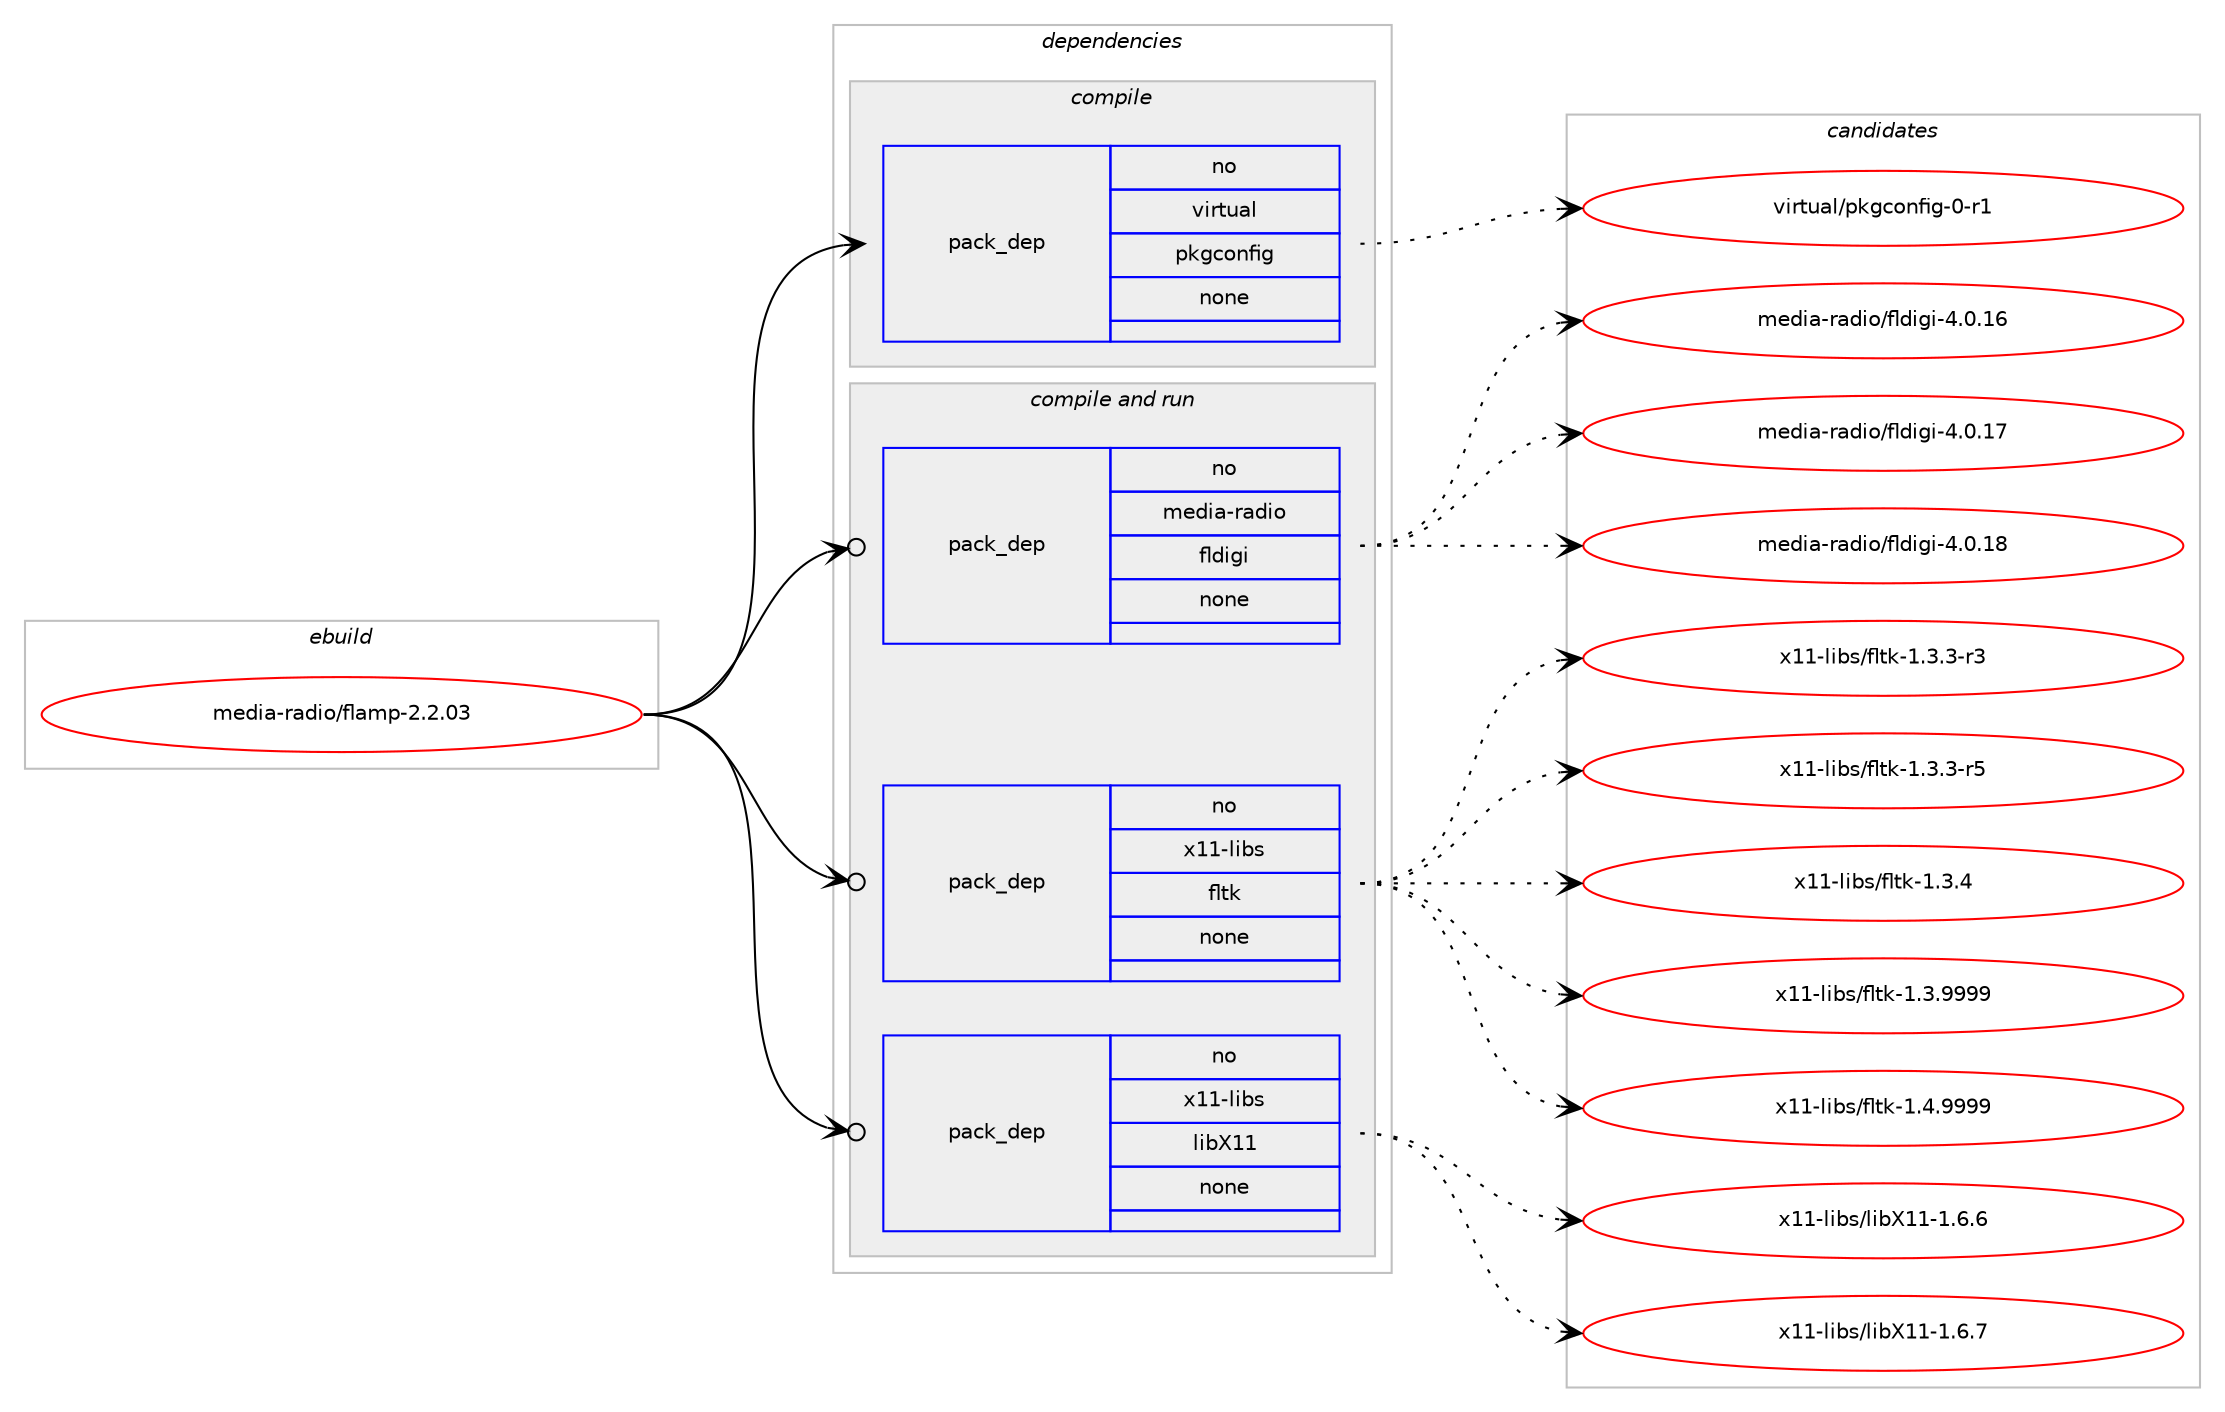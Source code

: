 digraph prolog {

# *************
# Graph options
# *************

newrank=true;
concentrate=true;
compound=true;
graph [rankdir=LR,fontname=Helvetica,fontsize=10,ranksep=1.5];#, ranksep=2.5, nodesep=0.2];
edge  [arrowhead=vee];
node  [fontname=Helvetica,fontsize=10];

# **********
# The ebuild
# **********

subgraph cluster_leftcol {
color=gray;
rank=same;
label=<<i>ebuild</i>>;
id [label="media-radio/flamp-2.2.03", color=red, width=4, href="../media-radio/flamp-2.2.03.svg"];
}

# ****************
# The dependencies
# ****************

subgraph cluster_midcol {
color=gray;
label=<<i>dependencies</i>>;
subgraph cluster_compile {
fillcolor="#eeeeee";
style=filled;
label=<<i>compile</i>>;
subgraph pack3933 {
dependency4738 [label=<<TABLE BORDER="0" CELLBORDER="1" CELLSPACING="0" CELLPADDING="4" WIDTH="220"><TR><TD ROWSPAN="6" CELLPADDING="30">pack_dep</TD></TR><TR><TD WIDTH="110">no</TD></TR><TR><TD>virtual</TD></TR><TR><TD>pkgconfig</TD></TR><TR><TD>none</TD></TR><TR><TD></TD></TR></TABLE>>, shape=none, color=blue];
}
id:e -> dependency4738:w [weight=20,style="solid",arrowhead="vee"];
}
subgraph cluster_compileandrun {
fillcolor="#eeeeee";
style=filled;
label=<<i>compile and run</i>>;
subgraph pack3934 {
dependency4739 [label=<<TABLE BORDER="0" CELLBORDER="1" CELLSPACING="0" CELLPADDING="4" WIDTH="220"><TR><TD ROWSPAN="6" CELLPADDING="30">pack_dep</TD></TR><TR><TD WIDTH="110">no</TD></TR><TR><TD>media-radio</TD></TR><TR><TD>fldigi</TD></TR><TR><TD>none</TD></TR><TR><TD></TD></TR></TABLE>>, shape=none, color=blue];
}
id:e -> dependency4739:w [weight=20,style="solid",arrowhead="odotvee"];
subgraph pack3935 {
dependency4740 [label=<<TABLE BORDER="0" CELLBORDER="1" CELLSPACING="0" CELLPADDING="4" WIDTH="220"><TR><TD ROWSPAN="6" CELLPADDING="30">pack_dep</TD></TR><TR><TD WIDTH="110">no</TD></TR><TR><TD>x11-libs</TD></TR><TR><TD>fltk</TD></TR><TR><TD>none</TD></TR><TR><TD></TD></TR></TABLE>>, shape=none, color=blue];
}
id:e -> dependency4740:w [weight=20,style="solid",arrowhead="odotvee"];
subgraph pack3936 {
dependency4741 [label=<<TABLE BORDER="0" CELLBORDER="1" CELLSPACING="0" CELLPADDING="4" WIDTH="220"><TR><TD ROWSPAN="6" CELLPADDING="30">pack_dep</TD></TR><TR><TD WIDTH="110">no</TD></TR><TR><TD>x11-libs</TD></TR><TR><TD>libX11</TD></TR><TR><TD>none</TD></TR><TR><TD></TD></TR></TABLE>>, shape=none, color=blue];
}
id:e -> dependency4741:w [weight=20,style="solid",arrowhead="odotvee"];
}
subgraph cluster_run {
fillcolor="#eeeeee";
style=filled;
label=<<i>run</i>>;
}
}

# **************
# The candidates
# **************

subgraph cluster_choices {
rank=same;
color=gray;
label=<<i>candidates</i>>;

subgraph choice3933 {
color=black;
nodesep=1;
choice11810511411611797108471121071039911111010210510345484511449 [label="virtual/pkgconfig-0-r1", color=red, width=4,href="../virtual/pkgconfig-0-r1.svg"];
dependency4738:e -> choice11810511411611797108471121071039911111010210510345484511449:w [style=dotted,weight="100"];
}
subgraph choice3934 {
color=black;
nodesep=1;
choice1091011001059745114971001051114710210810010510310545524648464954 [label="media-radio/fldigi-4.0.16", color=red, width=4,href="../media-radio/fldigi-4.0.16.svg"];
choice1091011001059745114971001051114710210810010510310545524648464955 [label="media-radio/fldigi-4.0.17", color=red, width=4,href="../media-radio/fldigi-4.0.17.svg"];
choice1091011001059745114971001051114710210810010510310545524648464956 [label="media-radio/fldigi-4.0.18", color=red, width=4,href="../media-radio/fldigi-4.0.18.svg"];
dependency4739:e -> choice1091011001059745114971001051114710210810010510310545524648464954:w [style=dotted,weight="100"];
dependency4739:e -> choice1091011001059745114971001051114710210810010510310545524648464955:w [style=dotted,weight="100"];
dependency4739:e -> choice1091011001059745114971001051114710210810010510310545524648464956:w [style=dotted,weight="100"];
}
subgraph choice3935 {
color=black;
nodesep=1;
choice12049494510810598115471021081161074549465146514511451 [label="x11-libs/fltk-1.3.3-r3", color=red, width=4,href="../x11-libs/fltk-1.3.3-r3.svg"];
choice12049494510810598115471021081161074549465146514511453 [label="x11-libs/fltk-1.3.3-r5", color=red, width=4,href="../x11-libs/fltk-1.3.3-r5.svg"];
choice1204949451081059811547102108116107454946514652 [label="x11-libs/fltk-1.3.4", color=red, width=4,href="../x11-libs/fltk-1.3.4.svg"];
choice1204949451081059811547102108116107454946514657575757 [label="x11-libs/fltk-1.3.9999", color=red, width=4,href="../x11-libs/fltk-1.3.9999.svg"];
choice1204949451081059811547102108116107454946524657575757 [label="x11-libs/fltk-1.4.9999", color=red, width=4,href="../x11-libs/fltk-1.4.9999.svg"];
dependency4740:e -> choice12049494510810598115471021081161074549465146514511451:w [style=dotted,weight="100"];
dependency4740:e -> choice12049494510810598115471021081161074549465146514511453:w [style=dotted,weight="100"];
dependency4740:e -> choice1204949451081059811547102108116107454946514652:w [style=dotted,weight="100"];
dependency4740:e -> choice1204949451081059811547102108116107454946514657575757:w [style=dotted,weight="100"];
dependency4740:e -> choice1204949451081059811547102108116107454946524657575757:w [style=dotted,weight="100"];
}
subgraph choice3936 {
color=black;
nodesep=1;
choice120494945108105981154710810598884949454946544654 [label="x11-libs/libX11-1.6.6", color=red, width=4,href="../x11-libs/libX11-1.6.6.svg"];
choice120494945108105981154710810598884949454946544655 [label="x11-libs/libX11-1.6.7", color=red, width=4,href="../x11-libs/libX11-1.6.7.svg"];
dependency4741:e -> choice120494945108105981154710810598884949454946544654:w [style=dotted,weight="100"];
dependency4741:e -> choice120494945108105981154710810598884949454946544655:w [style=dotted,weight="100"];
}
}

}
